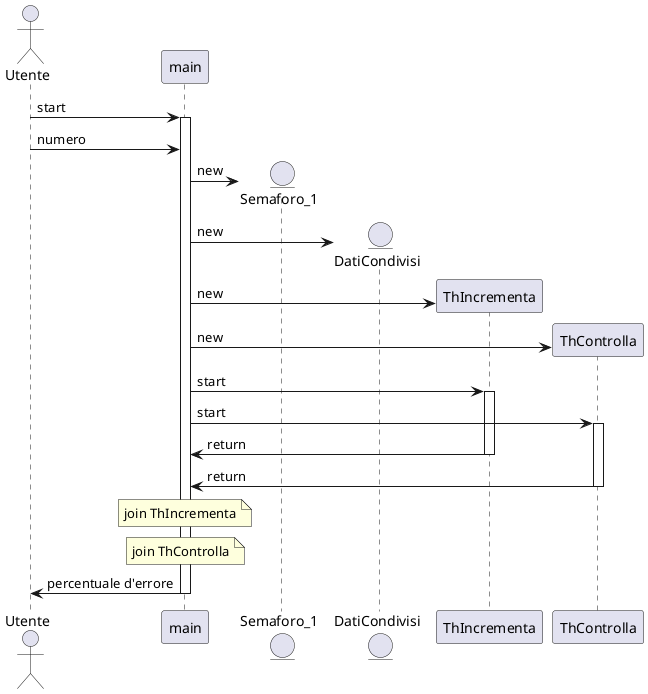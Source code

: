 
@startuml
actor Utente
participant main
entity Semaforo_1
entity DatiCondivisi

Utente -> main ++ : start
Utente -> main : numero

main -> Semaforo_1 ** : new
main -> DatiCondivisi ** : new


main -> ThIncrementa ** : new
main -> ThControlla ** : new 

main -> ThIncrementa ++ : start
main -> ThControlla ++ : start

ThIncrementa -> main : return
deactivate ThIncrementa
ThControlla -> main : return
deactivate ThControlla

note over main : join ThIncrementa
note over main : join ThControlla

main -> Utente : percentuale d'errore

deactivate main

@enduml